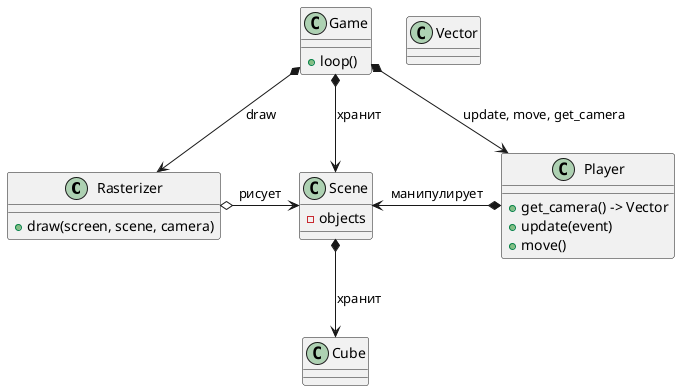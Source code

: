 @startuml
'https://plantuml.com/class-diagram

class Rasterizer {
    + draw(screen, scene, camera)
}

class Game {
    + loop()
}

class Scene {
    - objects
}

class Player {
    + get_camera() -> Vector
    + update(event)
    + move()
}

class Vector {
}

class Cube {
}

Game *--> Rasterizer : draw
Game *--> Scene : хранит
Game *--> Player : update, move, get_camera
Rasterizer o-> Scene : рисует
Scene <-* Player: манипулирует
Scene *--> Cube : хранит

@enduml